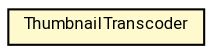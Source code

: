#!/usr/local/bin/dot
#
# Class diagram 
# Generated by UMLGraph version R5_7_2-60-g0e99a6 (http://www.spinellis.gr/umlgraph/)
#

digraph G {
	graph [fontnames="svg"]
	edge [fontname="Roboto",fontsize=7,labelfontname="Roboto",labelfontsize=7,color="black"];
	node [fontname="Roboto",fontcolor="black",fontsize=8,shape=plaintext,margin=0,width=0,height=0];
	nodesep=0.15;
	ranksep=0.25;
	rankdir=LR;
	// de.lmu.ifi.dbs.elki.visualization.batikutil.ThumbnailTranscoder
	c10227684 [label=<<table title="de.lmu.ifi.dbs.elki.visualization.batikutil.ThumbnailTranscoder" border="0" cellborder="1" cellspacing="0" cellpadding="2" bgcolor="lemonChiffon" href="ThumbnailTranscoder.html" target="_parent">
		<tr><td><table border="0" cellspacing="0" cellpadding="1">
		<tr><td align="center" balign="center"> <font face="Roboto">ThumbnailTranscoder</font> </td></tr>
		</table></td></tr>
		</table>>, URL="ThumbnailTranscoder.html"];
}

